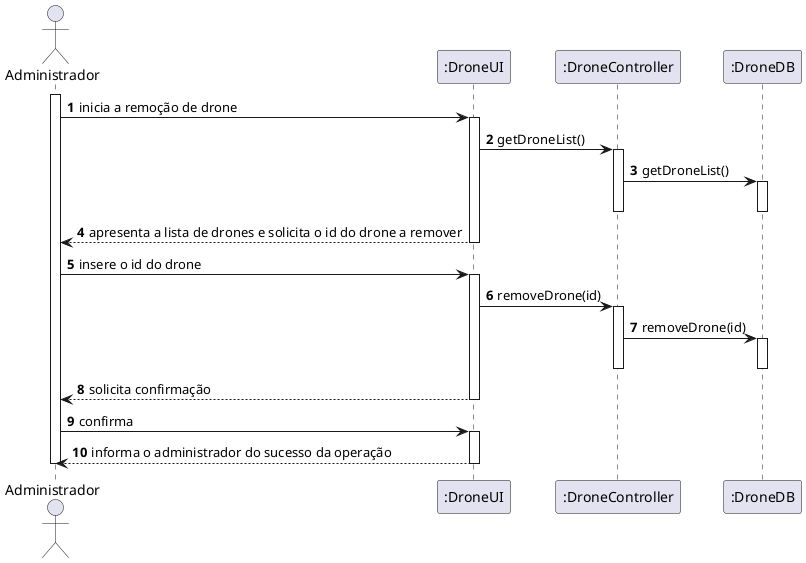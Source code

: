 @startuml
autonumber

actor "Administrador" as ADMIN

participant ":DroneUI" as UI
participant ":DroneController" as CTRL
participant ":DroneDB" as DRDB


activate ADMIN
ADMIN -> UI : inicia a remoção de drone
activate UI
UI -> CTRL : getDroneList()
activate CTRL

CTRL -> DRDB : getDroneList()
activate DRDB
deactivate DRDB
deactivate CTRL
  
UI --> ADMIN : apresenta a lista de drones e solicita o id do drone a remover
deactivate UI

ADMIN -> UI : insere o id do drone
activate UI 
UI -> CTRL : removeDrone(id)
activate CTRL
CTRL -> DRDB : removeDrone(id)
activate DRDB
deactivate DRDB
deactivate CTRL
UI --> ADMIN : solicita confirmação
deactivate UI

ADMIN -> UI : confirma
activate UI
UI --> ADMIN : informa o administrador do sucesso da operação
deactivate UI
deactivate ADMIN

@enduml
